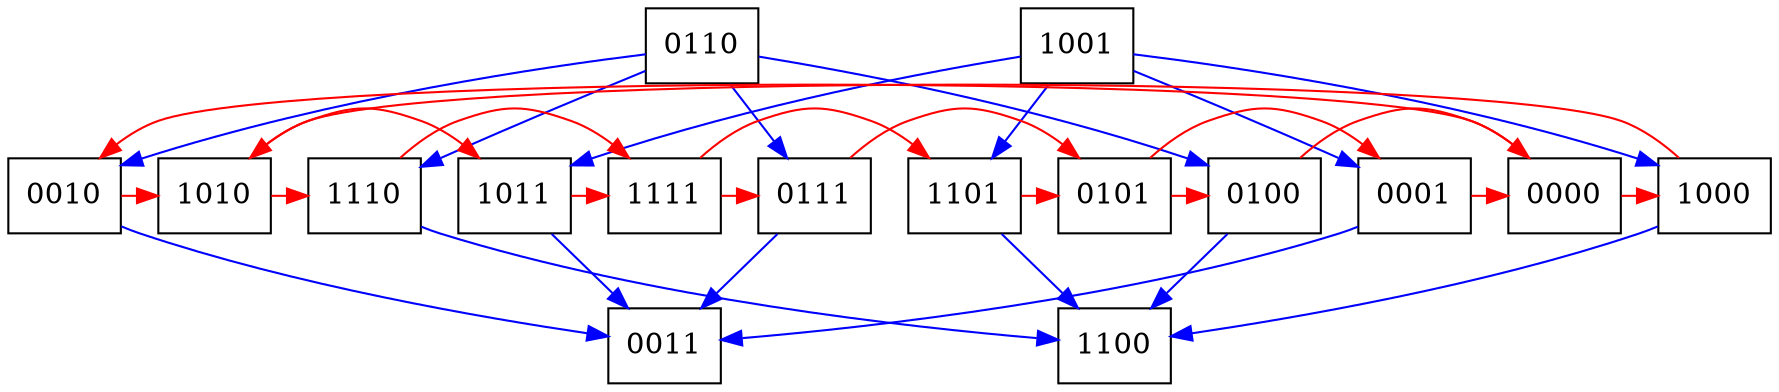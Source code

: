 digraph {
	subgraph level_4 { rank = same; node [shape = box] 0110; 1001};
	subgraph level_2 { rank = same; node [shape = box] 0000; 0001; 0010; 0100; 0101; 0111; 1000; 1010; 1011; 1101; 1110; 1111};
	subgraph level_0 { rank = same; node [shape = box] 0011; 1100};

	edge [color = red, label = ""] 0000 -> 0010 ;
	edge [color = red, label = ""] 0000 -> 1000 ;
	edge [color = red, label = ""] 0001 -> 0000 ;
	edge [color = blue, label = ""] 0001 -> 0011 ;
	edge [color = blue, label = ""] 0010 -> 0011 ;
	edge [color = red, label = ""] 0010 -> 1010 ;
	edge [color = red, label = ""] 0100 -> 0000 ;
	edge [color = blue, label = ""] 0100 -> 1100 ;
	edge [color = red, label = ""] 0101 -> 0001 ;
	edge [color = red, label = ""] 0101 -> 0100 ;
	edge [color = blue, label = ""] 0110 -> 0010 ;
	edge [color = blue, label = ""] 0110 -> 0100 ;
	edge [color = blue, label = ""] 0110 -> 0111 ;
	edge [color = blue, label = ""] 0110 -> 1110 ;
	edge [color = blue, label = ""] 0111 -> 0011 ;
	edge [color = red, label = ""] 0111 -> 0101 ;
	edge [color = red, label = ""] 1000 -> 1010 ;
	edge [color = blue, label = ""] 1000 -> 1100 ;
	edge [color = blue, label = ""] 1001 -> 0001 ;
	edge [color = blue, label = ""] 1001 -> 1000 ;
	edge [color = blue, label = ""] 1001 -> 1011 ;
	edge [color = blue, label = ""] 1001 -> 1101 ;
	edge [color = red, label = ""] 1010 -> 1011 ;
	edge [color = red, label = ""] 1010 -> 1110 ;
	edge [color = blue, label = ""] 1011 -> 0011 ;
	edge [color = red, label = ""] 1011 -> 1111 ;
	edge [color = red, label = ""] 1101 -> 0101 ;
	edge [color = blue, label = ""] 1101 -> 1100 ;
	edge [color = blue, label = ""] 1110 -> 1100 ;
	edge [color = red, label = ""] 1110 -> 1111 ;
	edge [color = red, label = ""] 1111 -> 0111 ;
	edge [color = red, label = ""] 1111 -> 1101 ;
}